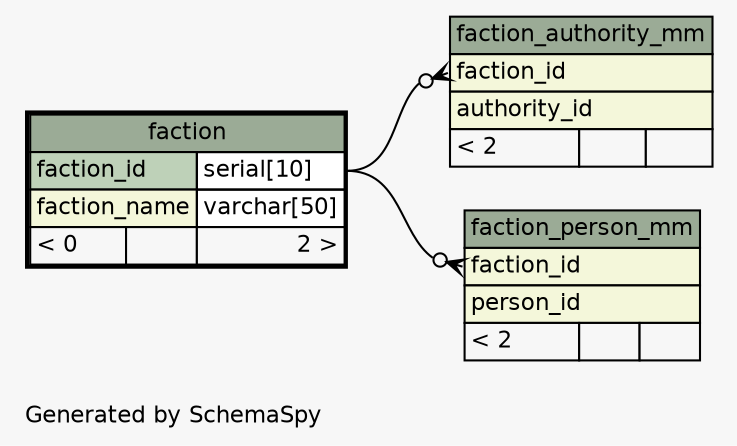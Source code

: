 // dot 2.38.0 on Linux 3.16.0-4-amd64
// SchemaSpy rev 590
digraph "oneDegreeRelationshipsDiagram" {
  graph [
    rankdir="RL"
    bgcolor="#f7f7f7"
    label="\nGenerated by SchemaSpy"
    labeljust="l"
    nodesep="0.18"
    ranksep="0.46"
    fontname="Helvetica"
    fontsize="11"
  ];
  node [
    fontname="Helvetica"
    fontsize="11"
    shape="plaintext"
  ];
  edge [
    arrowsize="0.8"
  ];
  "faction_authority_mm":"faction_id":w -> "faction":"faction_id.type":e [arrowhead=none dir=back arrowtail=crowodot];
  "faction_person_mm":"faction_id":w -> "faction":"faction_id.type":e [arrowhead=none dir=back arrowtail=crowodot];
  "faction" [
    label=<
    <TABLE BORDER="2" CELLBORDER="1" CELLSPACING="0" BGCOLOR="#ffffff">
      <TR><TD COLSPAN="3" BGCOLOR="#9bab96" ALIGN="CENTER">faction</TD></TR>
      <TR><TD PORT="faction_id" COLSPAN="2" BGCOLOR="#bed1b8" ALIGN="LEFT">faction_id</TD><TD PORT="faction_id.type" ALIGN="LEFT">serial[10]</TD></TR>
      <TR><TD PORT="faction_name" COLSPAN="2" BGCOLOR="#f4f7da" ALIGN="LEFT">faction_name</TD><TD PORT="faction_name.type" ALIGN="LEFT">varchar[50]</TD></TR>
      <TR><TD ALIGN="LEFT" BGCOLOR="#f7f7f7">&lt; 0</TD><TD ALIGN="RIGHT" BGCOLOR="#f7f7f7">  </TD><TD ALIGN="RIGHT" BGCOLOR="#f7f7f7">2 &gt;</TD></TR>
    </TABLE>>
    URL="faction.html"
    tooltip="faction"
  ];
  "faction_authority_mm" [
    label=<
    <TABLE BORDER="0" CELLBORDER="1" CELLSPACING="0" BGCOLOR="#ffffff">
      <TR><TD COLSPAN="3" BGCOLOR="#9bab96" ALIGN="CENTER">faction_authority_mm</TD></TR>
      <TR><TD PORT="faction_id" COLSPAN="3" BGCOLOR="#f4f7da" ALIGN="LEFT">faction_id</TD></TR>
      <TR><TD PORT="authority_id" COLSPAN="3" BGCOLOR="#f4f7da" ALIGN="LEFT">authority_id</TD></TR>
      <TR><TD ALIGN="LEFT" BGCOLOR="#f7f7f7">&lt; 2</TD><TD ALIGN="RIGHT" BGCOLOR="#f7f7f7">  </TD><TD ALIGN="RIGHT" BGCOLOR="#f7f7f7">  </TD></TR>
    </TABLE>>
    URL="faction_authority_mm.html"
    tooltip="faction_authority_mm"
  ];
  "faction_person_mm" [
    label=<
    <TABLE BORDER="0" CELLBORDER="1" CELLSPACING="0" BGCOLOR="#ffffff">
      <TR><TD COLSPAN="3" BGCOLOR="#9bab96" ALIGN="CENTER">faction_person_mm</TD></TR>
      <TR><TD PORT="faction_id" COLSPAN="3" BGCOLOR="#f4f7da" ALIGN="LEFT">faction_id</TD></TR>
      <TR><TD PORT="person_id" COLSPAN="3" BGCOLOR="#f4f7da" ALIGN="LEFT">person_id</TD></TR>
      <TR><TD ALIGN="LEFT" BGCOLOR="#f7f7f7">&lt; 2</TD><TD ALIGN="RIGHT" BGCOLOR="#f7f7f7">  </TD><TD ALIGN="RIGHT" BGCOLOR="#f7f7f7">  </TD></TR>
    </TABLE>>
    URL="faction_person_mm.html"
    tooltip="faction_person_mm"
  ];
}
